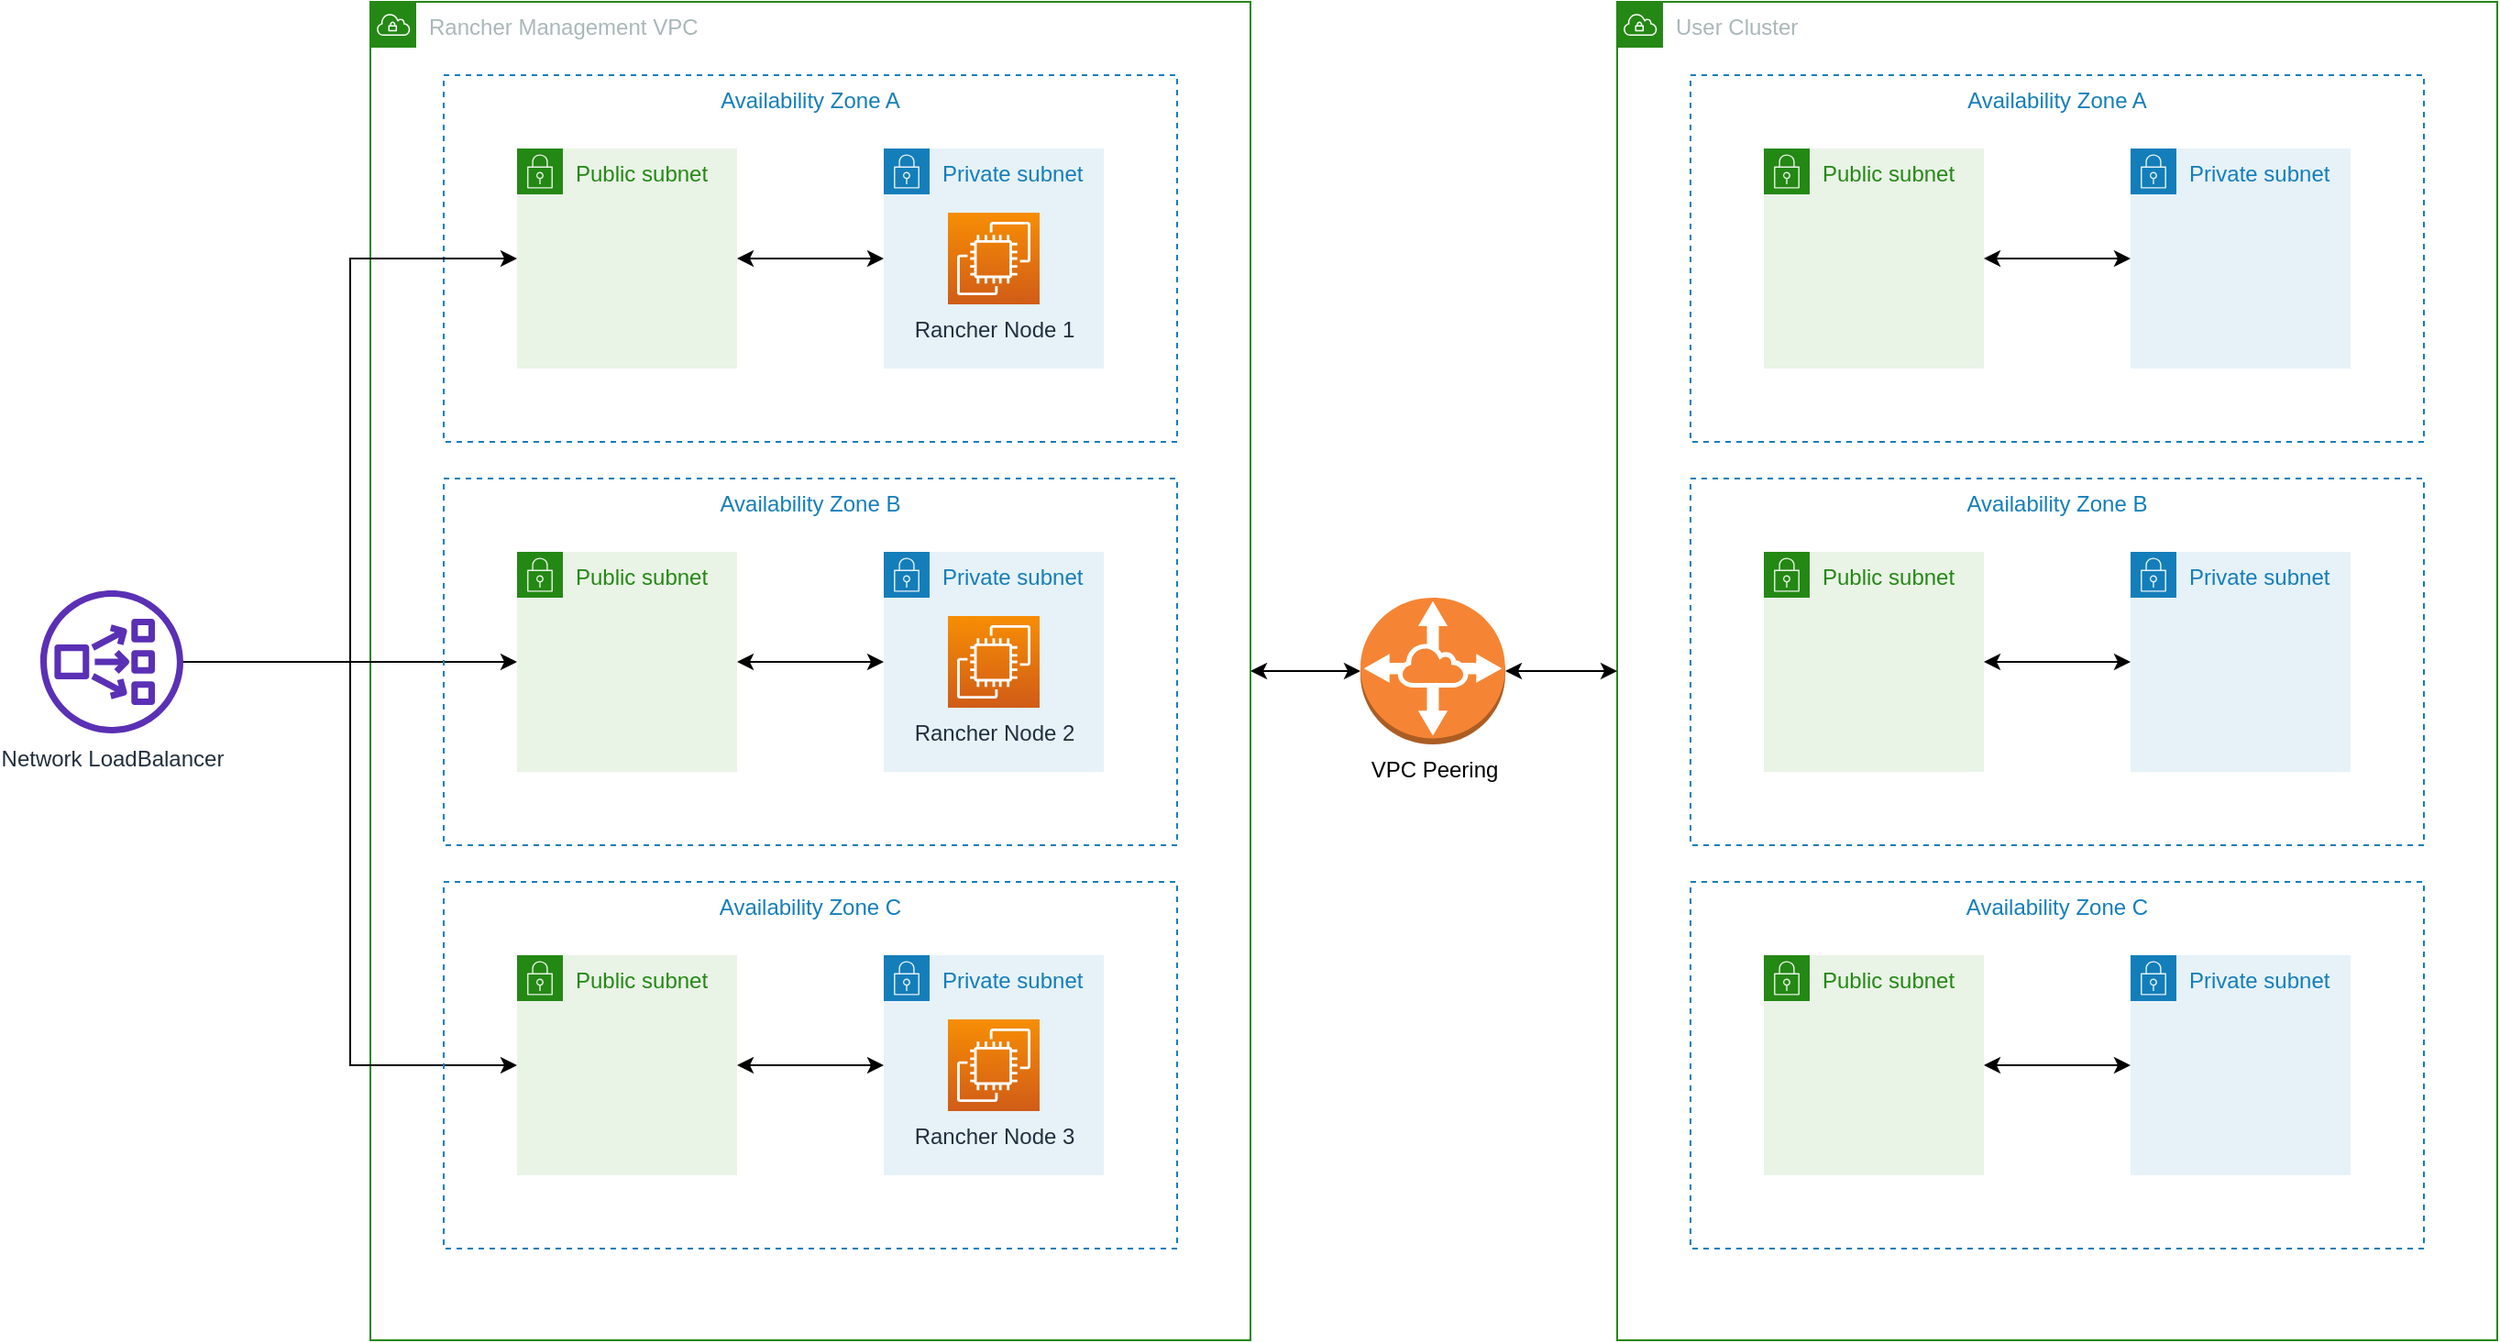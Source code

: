 <mxfile version="12.9.12" type="device"><diagram id="yJCjjQOQ_-uIf_8D98i4" name="Page-1"><mxGraphModel dx="2880" dy="1262" grid="1" gridSize="10" guides="1" tooltips="1" connect="1" arrows="1" fold="1" page="1" pageScale="1" pageWidth="827" pageHeight="1169" math="0" shadow="0"><root><mxCell id="0"/><mxCell id="1" parent="0"/><mxCell id="PdBiSfHbIG-nrA3_KYYI-58" style="edgeStyle=orthogonalEdgeStyle;rounded=0;orthogonalLoop=1;jettySize=auto;html=1;entryX=0;entryY=0.5;entryDx=0;entryDy=0;entryPerimeter=0;startArrow=classic;startFill=1;" edge="1" parent="1" source="PdBiSfHbIG-nrA3_KYYI-1" target="PdBiSfHbIG-nrA3_KYYI-57"><mxGeometry relative="1" as="geometry"/></mxCell><mxCell id="PdBiSfHbIG-nrA3_KYYI-1" value="Rancher Management VPC" style="points=[[0,0],[0.25,0],[0.5,0],[0.75,0],[1,0],[1,0.25],[1,0.5],[1,0.75],[1,1],[0.75,1],[0.5,1],[0.25,1],[0,1],[0,0.75],[0,0.5],[0,0.25]];outlineConnect=0;gradientColor=none;html=1;whiteSpace=wrap;fontSize=12;fontStyle=0;shape=mxgraph.aws4.group;grIcon=mxgraph.aws4.group_vpc;strokeColor=#248814;fillColor=none;verticalAlign=top;align=left;spacingLeft=30;fontColor=#AAB7B8;dashed=0;" vertex="1" parent="1"><mxGeometry x="-360" y="40" width="480" height="730" as="geometry"/></mxCell><mxCell id="PdBiSfHbIG-nrA3_KYYI-3" value="Availability Zone A" style="fillColor=none;strokeColor=#147EBA;dashed=1;verticalAlign=top;fontStyle=0;fontColor=#147EBA;" vertex="1" parent="1"><mxGeometry x="-320" y="80" width="400" height="200" as="geometry"/></mxCell><mxCell id="PdBiSfHbIG-nrA3_KYYI-2" value="Private subnet" style="points=[[0,0],[0.25,0],[0.5,0],[0.75,0],[1,0],[1,0.25],[1,0.5],[1,0.75],[1,1],[0.75,1],[0.5,1],[0.25,1],[0,1],[0,0.75],[0,0.5],[0,0.25]];outlineConnect=0;gradientColor=none;html=1;whiteSpace=wrap;fontSize=12;fontStyle=0;shape=mxgraph.aws4.group;grIcon=mxgraph.aws4.group_security_group;grStroke=0;strokeColor=#147EBA;fillColor=#E6F2F8;verticalAlign=top;align=left;spacingLeft=30;fontColor=#147EBA;dashed=0;" vertex="1" parent="1"><mxGeometry x="-80" y="120" width="120" height="120" as="geometry"/></mxCell><mxCell id="PdBiSfHbIG-nrA3_KYYI-7" value="Rancher Node 1" style="outlineConnect=0;fontColor=#232F3E;gradientColor=#F78E04;gradientDirection=north;fillColor=#D05C17;strokeColor=#ffffff;dashed=0;verticalLabelPosition=bottom;verticalAlign=top;align=center;html=1;fontSize=12;fontStyle=0;aspect=fixed;shape=mxgraph.aws4.resourceIcon;resIcon=mxgraph.aws4.ec2;" vertex="1" parent="1"><mxGeometry x="-45" y="155" width="50" height="50" as="geometry"/></mxCell><mxCell id="PdBiSfHbIG-nrA3_KYYI-13" style="edgeStyle=orthogonalEdgeStyle;rounded=0;orthogonalLoop=1;jettySize=auto;html=1;startArrow=classic;startFill=1;" edge="1" parent="1" source="PdBiSfHbIG-nrA3_KYYI-8" target="PdBiSfHbIG-nrA3_KYYI-2"><mxGeometry relative="1" as="geometry"/></mxCell><mxCell id="PdBiSfHbIG-nrA3_KYYI-8" value="Public subnet" style="points=[[0,0],[0.25,0],[0.5,0],[0.75,0],[1,0],[1,0.25],[1,0.5],[1,0.75],[1,1],[0.75,1],[0.5,1],[0.25,1],[0,1],[0,0.75],[0,0.5],[0,0.25]];outlineConnect=0;gradientColor=none;html=1;whiteSpace=wrap;fontSize=12;fontStyle=0;shape=mxgraph.aws4.group;grIcon=mxgraph.aws4.group_security_group;grStroke=0;strokeColor=#248814;fillColor=#E9F3E6;verticalAlign=top;align=left;spacingLeft=30;fontColor=#248814;dashed=0;" vertex="1" parent="1"><mxGeometry x="-280" y="120" width="120" height="120" as="geometry"/></mxCell><mxCell id="PdBiSfHbIG-nrA3_KYYI-34" style="edgeStyle=orthogonalEdgeStyle;rounded=0;orthogonalLoop=1;jettySize=auto;html=1;entryX=0;entryY=0.5;entryDx=0;entryDy=0;" edge="1" parent="1" source="PdBiSfHbIG-nrA3_KYYI-9" target="PdBiSfHbIG-nrA3_KYYI-8"><mxGeometry relative="1" as="geometry"/></mxCell><mxCell id="PdBiSfHbIG-nrA3_KYYI-35" style="edgeStyle=orthogonalEdgeStyle;rounded=0;orthogonalLoop=1;jettySize=auto;html=1;" edge="1" parent="1" source="PdBiSfHbIG-nrA3_KYYI-9" target="PdBiSfHbIG-nrA3_KYYI-22"><mxGeometry relative="1" as="geometry"/></mxCell><mxCell id="PdBiSfHbIG-nrA3_KYYI-36" style="edgeStyle=orthogonalEdgeStyle;rounded=0;orthogonalLoop=1;jettySize=auto;html=1;entryX=0;entryY=0.5;entryDx=0;entryDy=0;" edge="1" parent="1" source="PdBiSfHbIG-nrA3_KYYI-9" target="PdBiSfHbIG-nrA3_KYYI-26"><mxGeometry relative="1" as="geometry"/></mxCell><mxCell id="PdBiSfHbIG-nrA3_KYYI-9" value="Network LoadBalancer" style="outlineConnect=0;fontColor=#232F3E;gradientColor=none;fillColor=#5A30B5;strokeColor=none;dashed=0;verticalLabelPosition=bottom;verticalAlign=top;align=center;html=1;fontSize=12;fontStyle=0;aspect=fixed;pointerEvents=1;shape=mxgraph.aws4.network_load_balancer;" vertex="1" parent="1"><mxGeometry x="-540" y="361" width="78" height="78" as="geometry"/></mxCell><mxCell id="PdBiSfHbIG-nrA3_KYYI-19" value="Availability Zone B" style="fillColor=none;strokeColor=#147EBA;dashed=1;verticalAlign=top;fontStyle=0;fontColor=#147EBA;" vertex="1" parent="1"><mxGeometry x="-320" y="300" width="400" height="200" as="geometry"/></mxCell><mxCell id="PdBiSfHbIG-nrA3_KYYI-20" value="Private subnet" style="points=[[0,0],[0.25,0],[0.5,0],[0.75,0],[1,0],[1,0.25],[1,0.5],[1,0.75],[1,1],[0.75,1],[0.5,1],[0.25,1],[0,1],[0,0.75],[0,0.5],[0,0.25]];outlineConnect=0;gradientColor=none;html=1;whiteSpace=wrap;fontSize=12;fontStyle=0;shape=mxgraph.aws4.group;grIcon=mxgraph.aws4.group_security_group;grStroke=0;strokeColor=#147EBA;fillColor=#E6F2F8;verticalAlign=top;align=left;spacingLeft=30;fontColor=#147EBA;dashed=0;" vertex="1" parent="1"><mxGeometry x="-80" y="340" width="120" height="120" as="geometry"/></mxCell><mxCell id="PdBiSfHbIG-nrA3_KYYI-21" value="Rancher Node 2" style="outlineConnect=0;fontColor=#232F3E;gradientColor=#F78E04;gradientDirection=north;fillColor=#D05C17;strokeColor=#ffffff;dashed=0;verticalLabelPosition=bottom;verticalAlign=top;align=center;html=1;fontSize=12;fontStyle=0;aspect=fixed;shape=mxgraph.aws4.resourceIcon;resIcon=mxgraph.aws4.ec2;" vertex="1" parent="1"><mxGeometry x="-45" y="375" width="50" height="50" as="geometry"/></mxCell><mxCell id="PdBiSfHbIG-nrA3_KYYI-37" style="edgeStyle=orthogonalEdgeStyle;rounded=0;orthogonalLoop=1;jettySize=auto;html=1;exitX=1;exitY=0.5;exitDx=0;exitDy=0;entryX=0;entryY=0.5;entryDx=0;entryDy=0;startArrow=classic;startFill=1;" edge="1" parent="1" source="PdBiSfHbIG-nrA3_KYYI-22" target="PdBiSfHbIG-nrA3_KYYI-20"><mxGeometry relative="1" as="geometry"/></mxCell><mxCell id="PdBiSfHbIG-nrA3_KYYI-22" value="Public subnet" style="points=[[0,0],[0.25,0],[0.5,0],[0.75,0],[1,0],[1,0.25],[1,0.5],[1,0.75],[1,1],[0.75,1],[0.5,1],[0.25,1],[0,1],[0,0.75],[0,0.5],[0,0.25]];outlineConnect=0;gradientColor=none;html=1;whiteSpace=wrap;fontSize=12;fontStyle=0;shape=mxgraph.aws4.group;grIcon=mxgraph.aws4.group_security_group;grStroke=0;strokeColor=#248814;fillColor=#E9F3E6;verticalAlign=top;align=left;spacingLeft=30;fontColor=#248814;dashed=0;" vertex="1" parent="1"><mxGeometry x="-280" y="340" width="120" height="120" as="geometry"/></mxCell><mxCell id="PdBiSfHbIG-nrA3_KYYI-23" value="Availability Zone C" style="fillColor=none;strokeColor=#147EBA;dashed=1;verticalAlign=top;fontStyle=0;fontColor=#147EBA;" vertex="1" parent="1"><mxGeometry x="-320" y="520" width="400" height="200" as="geometry"/></mxCell><mxCell id="PdBiSfHbIG-nrA3_KYYI-24" value="Private subnet" style="points=[[0,0],[0.25,0],[0.5,0],[0.75,0],[1,0],[1,0.25],[1,0.5],[1,0.75],[1,1],[0.75,1],[0.5,1],[0.25,1],[0,1],[0,0.75],[0,0.5],[0,0.25]];outlineConnect=0;gradientColor=none;html=1;whiteSpace=wrap;fontSize=12;fontStyle=0;shape=mxgraph.aws4.group;grIcon=mxgraph.aws4.group_security_group;grStroke=0;strokeColor=#147EBA;fillColor=#E6F2F8;verticalAlign=top;align=left;spacingLeft=30;fontColor=#147EBA;dashed=0;" vertex="1" parent="1"><mxGeometry x="-80" y="560" width="120" height="120" as="geometry"/></mxCell><mxCell id="PdBiSfHbIG-nrA3_KYYI-25" value="Rancher Node 3" style="outlineConnect=0;fontColor=#232F3E;gradientColor=#F78E04;gradientDirection=north;fillColor=#D05C17;strokeColor=#ffffff;dashed=0;verticalLabelPosition=bottom;verticalAlign=top;align=center;html=1;fontSize=12;fontStyle=0;aspect=fixed;shape=mxgraph.aws4.resourceIcon;resIcon=mxgraph.aws4.ec2;" vertex="1" parent="1"><mxGeometry x="-45" y="595" width="50" height="50" as="geometry"/></mxCell><mxCell id="PdBiSfHbIG-nrA3_KYYI-38" style="edgeStyle=orthogonalEdgeStyle;rounded=0;orthogonalLoop=1;jettySize=auto;html=1;exitX=1;exitY=0.5;exitDx=0;exitDy=0;startArrow=classic;startFill=1;" edge="1" parent="1" source="PdBiSfHbIG-nrA3_KYYI-26" target="PdBiSfHbIG-nrA3_KYYI-24"><mxGeometry relative="1" as="geometry"/></mxCell><mxCell id="PdBiSfHbIG-nrA3_KYYI-26" value="Public subnet" style="points=[[0,0],[0.25,0],[0.5,0],[0.75,0],[1,0],[1,0.25],[1,0.5],[1,0.75],[1,1],[0.75,1],[0.5,1],[0.25,1],[0,1],[0,0.75],[0,0.5],[0,0.25]];outlineConnect=0;gradientColor=none;html=1;whiteSpace=wrap;fontSize=12;fontStyle=0;shape=mxgraph.aws4.group;grIcon=mxgraph.aws4.group_security_group;grStroke=0;strokeColor=#248814;fillColor=#E9F3E6;verticalAlign=top;align=left;spacingLeft=30;fontColor=#248814;dashed=0;" vertex="1" parent="1"><mxGeometry x="-280" y="560" width="120" height="120" as="geometry"/></mxCell><mxCell id="PdBiSfHbIG-nrA3_KYYI-39" value="User Cluster" style="points=[[0,0],[0.25,0],[0.5,0],[0.75,0],[1,0],[1,0.25],[1,0.5],[1,0.75],[1,1],[0.75,1],[0.5,1],[0.25,1],[0,1],[0,0.75],[0,0.5],[0,0.25]];outlineConnect=0;gradientColor=none;html=1;whiteSpace=wrap;fontSize=12;fontStyle=0;shape=mxgraph.aws4.group;grIcon=mxgraph.aws4.group_vpc;strokeColor=#248814;fillColor=none;verticalAlign=top;align=left;spacingLeft=30;fontColor=#AAB7B8;dashed=0;" vertex="1" parent="1"><mxGeometry x="320" y="40" width="480" height="730" as="geometry"/></mxCell><mxCell id="PdBiSfHbIG-nrA3_KYYI-40" value="Availability Zone A" style="fillColor=none;strokeColor=#147EBA;dashed=1;verticalAlign=top;fontStyle=0;fontColor=#147EBA;" vertex="1" parent="1"><mxGeometry x="360" y="80" width="400" height="200" as="geometry"/></mxCell><mxCell id="PdBiSfHbIG-nrA3_KYYI-41" value="Private subnet" style="points=[[0,0],[0.25,0],[0.5,0],[0.75,0],[1,0],[1,0.25],[1,0.5],[1,0.75],[1,1],[0.75,1],[0.5,1],[0.25,1],[0,1],[0,0.75],[0,0.5],[0,0.25]];outlineConnect=0;gradientColor=none;html=1;whiteSpace=wrap;fontSize=12;fontStyle=0;shape=mxgraph.aws4.group;grIcon=mxgraph.aws4.group_security_group;grStroke=0;strokeColor=#147EBA;fillColor=#E6F2F8;verticalAlign=top;align=left;spacingLeft=30;fontColor=#147EBA;dashed=0;" vertex="1" parent="1"><mxGeometry x="600" y="120" width="120" height="120" as="geometry"/></mxCell><mxCell id="PdBiSfHbIG-nrA3_KYYI-43" style="edgeStyle=orthogonalEdgeStyle;rounded=0;orthogonalLoop=1;jettySize=auto;html=1;startArrow=classic;startFill=1;" edge="1" parent="1" source="PdBiSfHbIG-nrA3_KYYI-44" target="PdBiSfHbIG-nrA3_KYYI-41"><mxGeometry relative="1" as="geometry"/></mxCell><mxCell id="PdBiSfHbIG-nrA3_KYYI-44" value="Public subnet" style="points=[[0,0],[0.25,0],[0.5,0],[0.75,0],[1,0],[1,0.25],[1,0.5],[1,0.75],[1,1],[0.75,1],[0.5,1],[0.25,1],[0,1],[0,0.75],[0,0.5],[0,0.25]];outlineConnect=0;gradientColor=none;html=1;whiteSpace=wrap;fontSize=12;fontStyle=0;shape=mxgraph.aws4.group;grIcon=mxgraph.aws4.group_security_group;grStroke=0;strokeColor=#248814;fillColor=#E9F3E6;verticalAlign=top;align=left;spacingLeft=30;fontColor=#248814;dashed=0;" vertex="1" parent="1"><mxGeometry x="400" y="120" width="120" height="120" as="geometry"/></mxCell><mxCell id="PdBiSfHbIG-nrA3_KYYI-45" value="Availability Zone B" style="fillColor=none;strokeColor=#147EBA;dashed=1;verticalAlign=top;fontStyle=0;fontColor=#147EBA;" vertex="1" parent="1"><mxGeometry x="360" y="300" width="400" height="200" as="geometry"/></mxCell><mxCell id="PdBiSfHbIG-nrA3_KYYI-46" value="Private subnet" style="points=[[0,0],[0.25,0],[0.5,0],[0.75,0],[1,0],[1,0.25],[1,0.5],[1,0.75],[1,1],[0.75,1],[0.5,1],[0.25,1],[0,1],[0,0.75],[0,0.5],[0,0.25]];outlineConnect=0;gradientColor=none;html=1;whiteSpace=wrap;fontSize=12;fontStyle=0;shape=mxgraph.aws4.group;grIcon=mxgraph.aws4.group_security_group;grStroke=0;strokeColor=#147EBA;fillColor=#E6F2F8;verticalAlign=top;align=left;spacingLeft=30;fontColor=#147EBA;dashed=0;" vertex="1" parent="1"><mxGeometry x="600" y="340" width="120" height="120" as="geometry"/></mxCell><mxCell id="PdBiSfHbIG-nrA3_KYYI-48" style="edgeStyle=orthogonalEdgeStyle;rounded=0;orthogonalLoop=1;jettySize=auto;html=1;exitX=1;exitY=0.5;exitDx=0;exitDy=0;entryX=0;entryY=0.5;entryDx=0;entryDy=0;startArrow=classic;startFill=1;" edge="1" parent="1" source="PdBiSfHbIG-nrA3_KYYI-49" target="PdBiSfHbIG-nrA3_KYYI-46"><mxGeometry relative="1" as="geometry"/></mxCell><mxCell id="PdBiSfHbIG-nrA3_KYYI-49" value="Public subnet" style="points=[[0,0],[0.25,0],[0.5,0],[0.75,0],[1,0],[1,0.25],[1,0.5],[1,0.75],[1,1],[0.75,1],[0.5,1],[0.25,1],[0,1],[0,0.75],[0,0.5],[0,0.25]];outlineConnect=0;gradientColor=none;html=1;whiteSpace=wrap;fontSize=12;fontStyle=0;shape=mxgraph.aws4.group;grIcon=mxgraph.aws4.group_security_group;grStroke=0;strokeColor=#248814;fillColor=#E9F3E6;verticalAlign=top;align=left;spacingLeft=30;fontColor=#248814;dashed=0;" vertex="1" parent="1"><mxGeometry x="400" y="340" width="120" height="120" as="geometry"/></mxCell><mxCell id="PdBiSfHbIG-nrA3_KYYI-50" value="Availability Zone C" style="fillColor=none;strokeColor=#147EBA;dashed=1;verticalAlign=top;fontStyle=0;fontColor=#147EBA;" vertex="1" parent="1"><mxGeometry x="360" y="520" width="400" height="200" as="geometry"/></mxCell><mxCell id="PdBiSfHbIG-nrA3_KYYI-51" value="Private subnet" style="points=[[0,0],[0.25,0],[0.5,0],[0.75,0],[1,0],[1,0.25],[1,0.5],[1,0.75],[1,1],[0.75,1],[0.5,1],[0.25,1],[0,1],[0,0.75],[0,0.5],[0,0.25]];outlineConnect=0;gradientColor=none;html=1;whiteSpace=wrap;fontSize=12;fontStyle=0;shape=mxgraph.aws4.group;grIcon=mxgraph.aws4.group_security_group;grStroke=0;strokeColor=#147EBA;fillColor=#E6F2F8;verticalAlign=top;align=left;spacingLeft=30;fontColor=#147EBA;dashed=0;" vertex="1" parent="1"><mxGeometry x="600" y="560" width="120" height="120" as="geometry"/></mxCell><mxCell id="PdBiSfHbIG-nrA3_KYYI-53" style="edgeStyle=orthogonalEdgeStyle;rounded=0;orthogonalLoop=1;jettySize=auto;html=1;exitX=1;exitY=0.5;exitDx=0;exitDy=0;startArrow=classic;startFill=1;" edge="1" parent="1" source="PdBiSfHbIG-nrA3_KYYI-54" target="PdBiSfHbIG-nrA3_KYYI-51"><mxGeometry relative="1" as="geometry"/></mxCell><mxCell id="PdBiSfHbIG-nrA3_KYYI-54" value="Public subnet" style="points=[[0,0],[0.25,0],[0.5,0],[0.75,0],[1,0],[1,0.25],[1,0.5],[1,0.75],[1,1],[0.75,1],[0.5,1],[0.25,1],[0,1],[0,0.75],[0,0.5],[0,0.25]];outlineConnect=0;gradientColor=none;html=1;whiteSpace=wrap;fontSize=12;fontStyle=0;shape=mxgraph.aws4.group;grIcon=mxgraph.aws4.group_security_group;grStroke=0;strokeColor=#248814;fillColor=#E9F3E6;verticalAlign=top;align=left;spacingLeft=30;fontColor=#248814;dashed=0;" vertex="1" parent="1"><mxGeometry x="400" y="560" width="120" height="120" as="geometry"/></mxCell><mxCell id="PdBiSfHbIG-nrA3_KYYI-59" style="edgeStyle=orthogonalEdgeStyle;rounded=0;orthogonalLoop=1;jettySize=auto;html=1;startArrow=classic;startFill=1;" edge="1" parent="1" source="PdBiSfHbIG-nrA3_KYYI-57" target="PdBiSfHbIG-nrA3_KYYI-39"><mxGeometry relative="1" as="geometry"/></mxCell><mxCell id="PdBiSfHbIG-nrA3_KYYI-57" value="VPC Peering" style="outlineConnect=0;dashed=0;verticalLabelPosition=bottom;verticalAlign=top;align=center;html=1;shape=mxgraph.aws3.vpc_peering;fillColor=#F58534;gradientColor=none;" vertex="1" parent="1"><mxGeometry x="180" y="365" width="79" height="80" as="geometry"/></mxCell></root></mxGraphModel></diagram></mxfile>